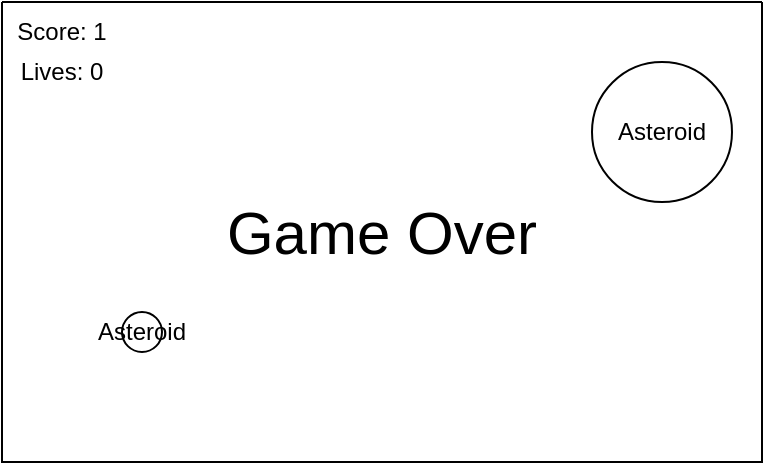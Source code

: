 <mxfile>
    <diagram id="H39vG9-jqC22a7TcXKVm" name="Page-1">
        <mxGraphModel dx="495" dy="468" grid="1" gridSize="10" guides="1" tooltips="1" connect="1" arrows="1" fold="1" page="1" pageScale="1" pageWidth="850" pageHeight="1100" math="0" shadow="0">
            <root>
                <mxCell id="0"/>
                <mxCell id="1" parent="0"/>
                <mxCell id="4" value="" style="swimlane;startSize=0;" vertex="1" parent="1">
                    <mxGeometry x="130" y="230" width="380" height="230" as="geometry"/>
                </mxCell>
                <mxCell id="34" value="Score: 1" style="text;html=1;strokeColor=none;fillColor=none;align=center;verticalAlign=middle;whiteSpace=wrap;rounded=0;fontSize=12;" vertex="1" parent="4">
                    <mxGeometry width="60" height="30" as="geometry"/>
                </mxCell>
                <mxCell id="35" value="Asteroid" style="ellipse;whiteSpace=wrap;html=1;aspect=fixed;fontSize=12;" vertex="1" parent="4">
                    <mxGeometry x="60" y="155" width="20" height="20" as="geometry"/>
                </mxCell>
                <mxCell id="36" value="Lives: 0" style="text;html=1;strokeColor=none;fillColor=none;align=center;verticalAlign=middle;whiteSpace=wrap;rounded=0;fontSize=12;" vertex="1" parent="4">
                    <mxGeometry y="20" width="60" height="30" as="geometry"/>
                </mxCell>
                <mxCell id="41" value="Asteroid" style="ellipse;whiteSpace=wrap;html=1;aspect=fixed;fontSize=12;" vertex="1" parent="4">
                    <mxGeometry x="295" y="30" width="70" height="70" as="geometry"/>
                </mxCell>
                <mxCell id="42" value="Game Over" style="text;html=1;strokeColor=none;fillColor=none;align=center;verticalAlign=middle;whiteSpace=wrap;rounded=0;fontSize=30;" vertex="1" parent="4">
                    <mxGeometry x="100" y="75" width="180" height="80" as="geometry"/>
                </mxCell>
            </root>
        </mxGraphModel>
    </diagram>
</mxfile>